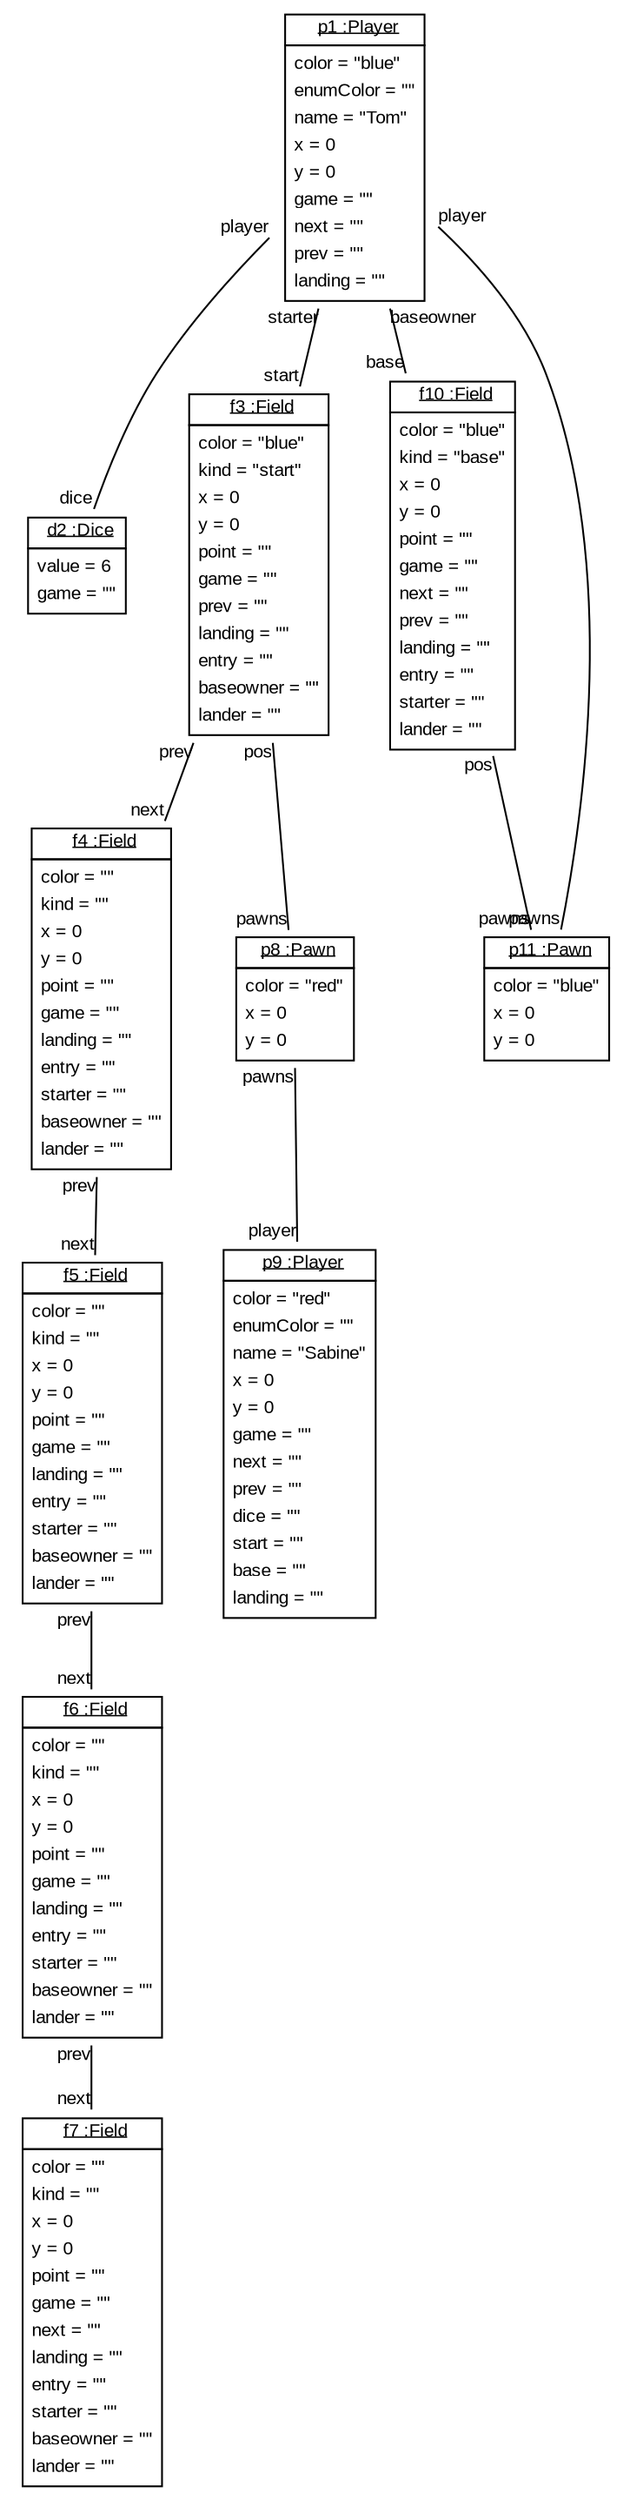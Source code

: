 graph ObjectDiagram {
   node [shape = none, fontsize = 10, fontname = "Arial"];
   edge [fontsize = 10, fontname = "Arial"];
   compound=true;

p1 [label=<<table border='0' cellborder='1' cellspacing='0'> <tr> <td href="../examples/org/sdmlib/examples/ludo/Player.java"> <u>p1 :Player</u></td></tr><tr><td><table border='0' cellborder='0' cellspacing='0'><tr><td align='left'>color = "blue"</td></tr><tr><td align='left'>enumColor = ""</td></tr><tr><td align='left'>name = "Tom"</td></tr><tr><td align='left'>x = 0</td></tr><tr><td align='left'>y = 0</td></tr><tr><td align='left'>game = ""</td></tr><tr><td align='left'>next = ""</td></tr><tr><td align='left'>prev = ""</td></tr><tr><td align='left'>landing = ""</td></tr></table></td></tr></table>>];
d2 [label=<<table border='0' cellborder='1' cellspacing='0'> <tr> <td href="../examples/org/sdmlib/examples/ludo/Dice.java"> <u>d2 :Dice</u></td></tr><tr><td><table border='0' cellborder='0' cellspacing='0'><tr><td align='left'>value = 6</td></tr><tr><td align='left'>game = ""</td></tr></table></td></tr></table>>];
f3 [label=<<table border='0' cellborder='1' cellspacing='0'> <tr> <td href="../examples/org/sdmlib/examples/ludo/Field.java"> <u>f3 :Field</u></td></tr><tr><td><table border='0' cellborder='0' cellspacing='0'><tr><td align='left'>color = "blue"</td></tr><tr><td align='left'>kind = "start"</td></tr><tr><td align='left'>x = 0</td></tr><tr><td align='left'>y = 0</td></tr><tr><td align='left'>point = ""</td></tr><tr><td align='left'>game = ""</td></tr><tr><td align='left'>prev = ""</td></tr><tr><td align='left'>landing = ""</td></tr><tr><td align='left'>entry = ""</td></tr><tr><td align='left'>baseowner = ""</td></tr><tr><td align='left'>lander = ""</td></tr></table></td></tr></table>>];
f4 [label=<<table border='0' cellborder='1' cellspacing='0'> <tr> <td href="../examples/org/sdmlib/examples/ludo/Field.java"> <u>f4 :Field</u></td></tr><tr><td><table border='0' cellborder='0' cellspacing='0'><tr><td align='left'>color = ""</td></tr><tr><td align='left'>kind = ""</td></tr><tr><td align='left'>x = 0</td></tr><tr><td align='left'>y = 0</td></tr><tr><td align='left'>point = ""</td></tr><tr><td align='left'>game = ""</td></tr><tr><td align='left'>landing = ""</td></tr><tr><td align='left'>entry = ""</td></tr><tr><td align='left'>starter = ""</td></tr><tr><td align='left'>baseowner = ""</td></tr><tr><td align='left'>lander = ""</td></tr></table></td></tr></table>>];
f5 [label=<<table border='0' cellborder='1' cellspacing='0'> <tr> <td href="../examples/org/sdmlib/examples/ludo/Field.java"> <u>f5 :Field</u></td></tr><tr><td><table border='0' cellborder='0' cellspacing='0'><tr><td align='left'>color = ""</td></tr><tr><td align='left'>kind = ""</td></tr><tr><td align='left'>x = 0</td></tr><tr><td align='left'>y = 0</td></tr><tr><td align='left'>point = ""</td></tr><tr><td align='left'>game = ""</td></tr><tr><td align='left'>landing = ""</td></tr><tr><td align='left'>entry = ""</td></tr><tr><td align='left'>starter = ""</td></tr><tr><td align='left'>baseowner = ""</td></tr><tr><td align='left'>lander = ""</td></tr></table></td></tr></table>>];
f6 [label=<<table border='0' cellborder='1' cellspacing='0'> <tr> <td href="../examples/org/sdmlib/examples/ludo/Field.java"> <u>f6 :Field</u></td></tr><tr><td><table border='0' cellborder='0' cellspacing='0'><tr><td align='left'>color = ""</td></tr><tr><td align='left'>kind = ""</td></tr><tr><td align='left'>x = 0</td></tr><tr><td align='left'>y = 0</td></tr><tr><td align='left'>point = ""</td></tr><tr><td align='left'>game = ""</td></tr><tr><td align='left'>landing = ""</td></tr><tr><td align='left'>entry = ""</td></tr><tr><td align='left'>starter = ""</td></tr><tr><td align='left'>baseowner = ""</td></tr><tr><td align='left'>lander = ""</td></tr></table></td></tr></table>>];
f7 [label=<<table border='0' cellborder='1' cellspacing='0'> <tr> <td href="../examples/org/sdmlib/examples/ludo/Field.java"> <u>f7 :Field</u></td></tr><tr><td><table border='0' cellborder='0' cellspacing='0'><tr><td align='left'>color = ""</td></tr><tr><td align='left'>kind = ""</td></tr><tr><td align='left'>x = 0</td></tr><tr><td align='left'>y = 0</td></tr><tr><td align='left'>point = ""</td></tr><tr><td align='left'>game = ""</td></tr><tr><td align='left'>next = ""</td></tr><tr><td align='left'>landing = ""</td></tr><tr><td align='left'>entry = ""</td></tr><tr><td align='left'>starter = ""</td></tr><tr><td align='left'>baseowner = ""</td></tr><tr><td align='left'>lander = ""</td></tr></table></td></tr></table>>];
p8 [label=<<table border='0' cellborder='1' cellspacing='0'> <tr> <td href="../examples/org/sdmlib/examples/ludo/Pawn.java"> <u>p8 :Pawn</u></td></tr><tr><td><table border='0' cellborder='0' cellspacing='0'><tr><td align='left'>color = "red"</td></tr><tr><td align='left'>x = 0</td></tr><tr><td align='left'>y = 0</td></tr></table></td></tr></table>>];
p9 [label=<<table border='0' cellborder='1' cellspacing='0'> <tr> <td href="../examples/org/sdmlib/examples/ludo/Player.java"> <u>p9 :Player</u></td></tr><tr><td><table border='0' cellborder='0' cellspacing='0'><tr><td align='left'>color = "red"</td></tr><tr><td align='left'>enumColor = ""</td></tr><tr><td align='left'>name = "Sabine"</td></tr><tr><td align='left'>x = 0</td></tr><tr><td align='left'>y = 0</td></tr><tr><td align='left'>game = ""</td></tr><tr><td align='left'>next = ""</td></tr><tr><td align='left'>prev = ""</td></tr><tr><td align='left'>dice = ""</td></tr><tr><td align='left'>start = ""</td></tr><tr><td align='left'>base = ""</td></tr><tr><td align='left'>landing = ""</td></tr></table></td></tr></table>>];
f10 [label=<<table border='0' cellborder='1' cellspacing='0'> <tr> <td href="../examples/org/sdmlib/examples/ludo/Field.java"> <u>f10 :Field</u></td></tr><tr><td><table border='0' cellborder='0' cellspacing='0'><tr><td align='left'>color = "blue"</td></tr><tr><td align='left'>kind = "base"</td></tr><tr><td align='left'>x = 0</td></tr><tr><td align='left'>y = 0</td></tr><tr><td align='left'>point = ""</td></tr><tr><td align='left'>game = ""</td></tr><tr><td align='left'>next = ""</td></tr><tr><td align='left'>prev = ""</td></tr><tr><td align='left'>landing = ""</td></tr><tr><td align='left'>entry = ""</td></tr><tr><td align='left'>starter = ""</td></tr><tr><td align='left'>lander = ""</td></tr></table></td></tr></table>>];
p11 [label=<<table border='0' cellborder='1' cellspacing='0'> <tr> <td href="../examples/org/sdmlib/examples/ludo/Pawn.java"> <u>p11 :Pawn</u></td></tr><tr><td><table border='0' cellborder='0' cellspacing='0'><tr><td align='left'>color = "blue"</td></tr><tr><td align='left'>x = 0</td></tr><tr><td align='left'>y = 0</td></tr></table></td></tr></table>>];

p1 -- d2 [headlabel = "dice" taillabel = "player"];
p1 -- f3 [headlabel = "start" taillabel = "starter"];
p1 -- f10 [headlabel = "base" taillabel = "baseowner"];
p1 -- p11 [headlabel = "pawns" taillabel = "player"];
f3 -- f4 [headlabel = "next" taillabel = "prev"];
f3 -- p8 [headlabel = "pawns" taillabel = "pos"];
f4 -- f5 [headlabel = "next" taillabel = "prev"];
f5 -- f6 [headlabel = "next" taillabel = "prev"];
f6 -- f7 [headlabel = "next" taillabel = "prev"];
p8 -- p9 [headlabel = "player" taillabel = "pawns"];
f10 -- p11 [headlabel = "pawns" taillabel = "pos"];
}
